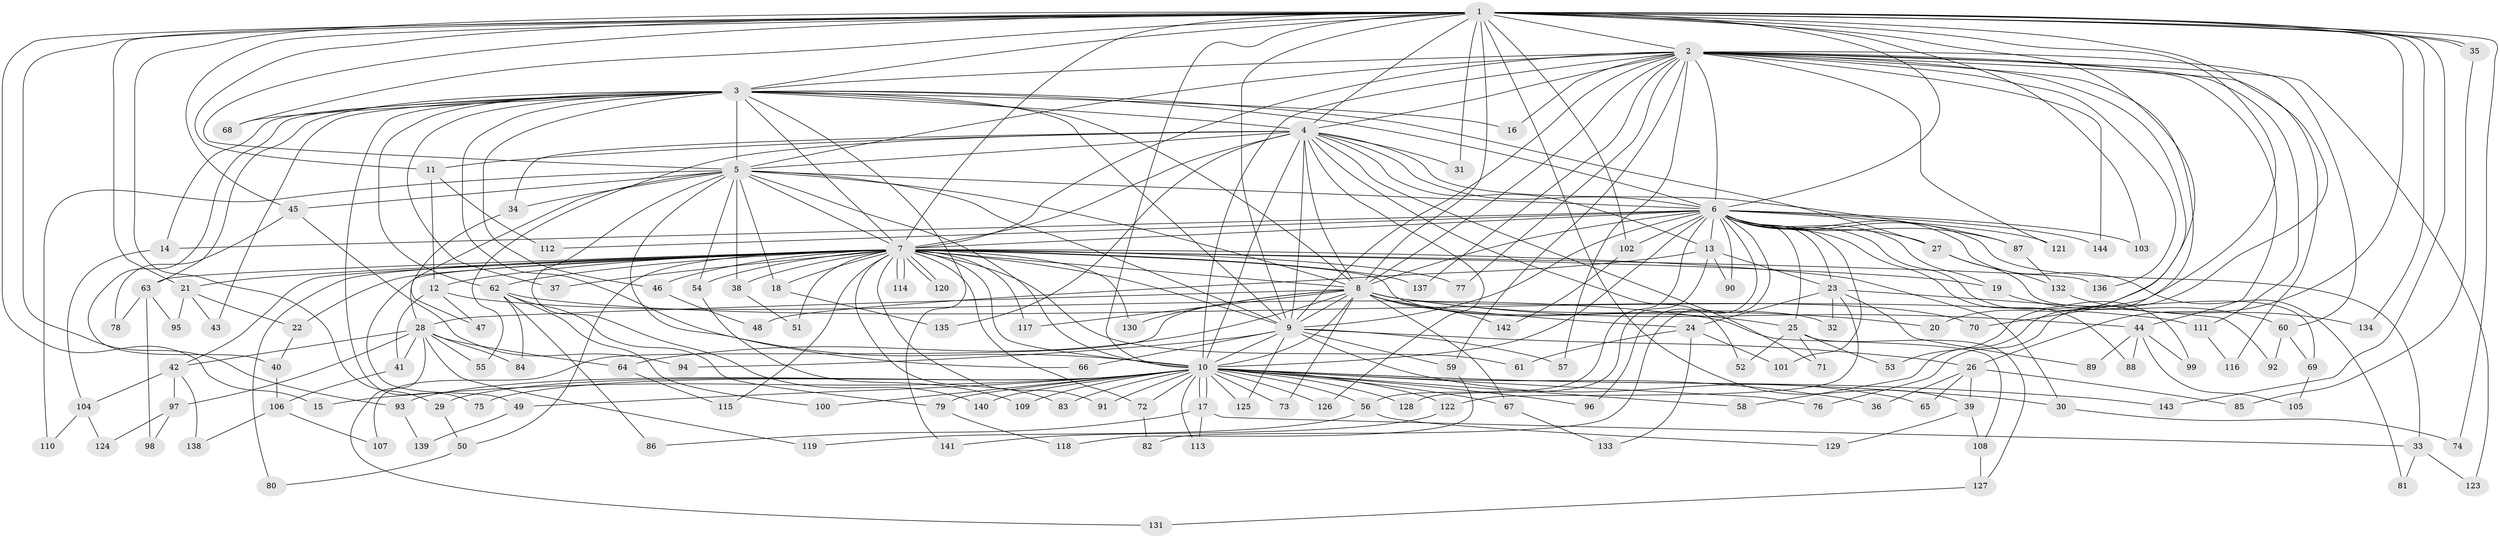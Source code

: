 // coarse degree distribution, {23: 0.023255813953488372, 28: 0.023255813953488372, 12: 0.023255813953488372, 14: 0.023255813953488372, 10: 0.023255813953488372, 19: 0.023255813953488372, 18: 0.023255813953488372, 17: 0.023255813953488372, 4: 0.06976744186046512, 5: 0.06976744186046512, 2: 0.4186046511627907, 3: 0.13953488372093023, 7: 0.023255813953488372, 9: 0.023255813953488372, 1: 0.046511627906976744, 6: 0.023255813953488372}
// Generated by graph-tools (version 1.1) at 2025/17/03/04/25 18:17:48]
// undirected, 144 vertices, 313 edges
graph export_dot {
graph [start="1"]
  node [color=gray90,style=filled];
  1;
  2;
  3;
  4;
  5;
  6;
  7;
  8;
  9;
  10;
  11;
  12;
  13;
  14;
  15;
  16;
  17;
  18;
  19;
  20;
  21;
  22;
  23;
  24;
  25;
  26;
  27;
  28;
  29;
  30;
  31;
  32;
  33;
  34;
  35;
  36;
  37;
  38;
  39;
  40;
  41;
  42;
  43;
  44;
  45;
  46;
  47;
  48;
  49;
  50;
  51;
  52;
  53;
  54;
  55;
  56;
  57;
  58;
  59;
  60;
  61;
  62;
  63;
  64;
  65;
  66;
  67;
  68;
  69;
  70;
  71;
  72;
  73;
  74;
  75;
  76;
  77;
  78;
  79;
  80;
  81;
  82;
  83;
  84;
  85;
  86;
  87;
  88;
  89;
  90;
  91;
  92;
  93;
  94;
  95;
  96;
  97;
  98;
  99;
  100;
  101;
  102;
  103;
  104;
  105;
  106;
  107;
  108;
  109;
  110;
  111;
  112;
  113;
  114;
  115;
  116;
  117;
  118;
  119;
  120;
  121;
  122;
  123;
  124;
  125;
  126;
  127;
  128;
  129;
  130;
  131;
  132;
  133;
  134;
  135;
  136;
  137;
  138;
  139;
  140;
  141;
  142;
  143;
  144;
  1 -- 2;
  1 -- 3;
  1 -- 4;
  1 -- 5;
  1 -- 6;
  1 -- 7;
  1 -- 8;
  1 -- 9;
  1 -- 10;
  1 -- 11;
  1 -- 15;
  1 -- 20;
  1 -- 21;
  1 -- 26;
  1 -- 29;
  1 -- 31;
  1 -- 35;
  1 -- 35;
  1 -- 39;
  1 -- 45;
  1 -- 68;
  1 -- 70;
  1 -- 74;
  1 -- 76;
  1 -- 93;
  1 -- 102;
  1 -- 103;
  1 -- 134;
  1 -- 143;
  2 -- 3;
  2 -- 4;
  2 -- 5;
  2 -- 6;
  2 -- 7;
  2 -- 8;
  2 -- 9;
  2 -- 10;
  2 -- 16;
  2 -- 44;
  2 -- 53;
  2 -- 57;
  2 -- 58;
  2 -- 59;
  2 -- 60;
  2 -- 77;
  2 -- 111;
  2 -- 116;
  2 -- 121;
  2 -- 123;
  2 -- 136;
  2 -- 137;
  2 -- 144;
  3 -- 4;
  3 -- 5;
  3 -- 6;
  3 -- 7;
  3 -- 8;
  3 -- 9;
  3 -- 10;
  3 -- 14;
  3 -- 16;
  3 -- 27;
  3 -- 37;
  3 -- 40;
  3 -- 43;
  3 -- 46;
  3 -- 62;
  3 -- 63;
  3 -- 68;
  3 -- 75;
  3 -- 141;
  4 -- 5;
  4 -- 6;
  4 -- 7;
  4 -- 8;
  4 -- 9;
  4 -- 10;
  4 -- 11;
  4 -- 13;
  4 -- 31;
  4 -- 34;
  4 -- 52;
  4 -- 55;
  4 -- 71;
  4 -- 87;
  4 -- 126;
  4 -- 135;
  5 -- 6;
  5 -- 7;
  5 -- 8;
  5 -- 9;
  5 -- 10;
  5 -- 18;
  5 -- 28;
  5 -- 34;
  5 -- 38;
  5 -- 45;
  5 -- 54;
  5 -- 66;
  5 -- 110;
  5 -- 140;
  6 -- 7;
  6 -- 8;
  6 -- 9;
  6 -- 10;
  6 -- 13;
  6 -- 14;
  6 -- 19;
  6 -- 23;
  6 -- 25;
  6 -- 27;
  6 -- 33;
  6 -- 56;
  6 -- 81;
  6 -- 82;
  6 -- 87;
  6 -- 88;
  6 -- 90;
  6 -- 96;
  6 -- 99;
  6 -- 101;
  6 -- 102;
  6 -- 103;
  6 -- 112;
  6 -- 121;
  6 -- 144;
  7 -- 8;
  7 -- 9;
  7 -- 10;
  7 -- 12;
  7 -- 18;
  7 -- 19;
  7 -- 21;
  7 -- 22;
  7 -- 30;
  7 -- 32;
  7 -- 37;
  7 -- 38;
  7 -- 42;
  7 -- 46;
  7 -- 49;
  7 -- 50;
  7 -- 51;
  7 -- 54;
  7 -- 61;
  7 -- 62;
  7 -- 63;
  7 -- 72;
  7 -- 77;
  7 -- 80;
  7 -- 83;
  7 -- 91;
  7 -- 114;
  7 -- 114;
  7 -- 115;
  7 -- 117;
  7 -- 120;
  7 -- 120;
  7 -- 130;
  7 -- 136;
  7 -- 137;
  8 -- 9;
  8 -- 10;
  8 -- 20;
  8 -- 24;
  8 -- 25;
  8 -- 28;
  8 -- 44;
  8 -- 64;
  8 -- 67;
  8 -- 70;
  8 -- 73;
  8 -- 107;
  8 -- 117;
  8 -- 130;
  8 -- 142;
  9 -- 10;
  9 -- 26;
  9 -- 57;
  9 -- 59;
  9 -- 65;
  9 -- 66;
  9 -- 94;
  9 -- 125;
  10 -- 15;
  10 -- 17;
  10 -- 17;
  10 -- 29;
  10 -- 30;
  10 -- 36;
  10 -- 49;
  10 -- 56;
  10 -- 58;
  10 -- 67;
  10 -- 72;
  10 -- 73;
  10 -- 75;
  10 -- 76;
  10 -- 79;
  10 -- 83;
  10 -- 91;
  10 -- 93;
  10 -- 96;
  10 -- 100;
  10 -- 109;
  10 -- 113;
  10 -- 122;
  10 -- 125;
  10 -- 126;
  10 -- 128;
  10 -- 140;
  10 -- 143;
  11 -- 12;
  11 -- 112;
  12 -- 41;
  12 -- 47;
  12 -- 108;
  13 -- 23;
  13 -- 48;
  13 -- 90;
  13 -- 128;
  14 -- 104;
  17 -- 33;
  17 -- 86;
  17 -- 113;
  18 -- 135;
  19 -- 60;
  21 -- 22;
  21 -- 43;
  21 -- 95;
  22 -- 40;
  23 -- 24;
  23 -- 32;
  23 -- 89;
  23 -- 92;
  23 -- 122;
  24 -- 61;
  24 -- 101;
  24 -- 133;
  25 -- 52;
  25 -- 53;
  25 -- 71;
  25 -- 127;
  26 -- 36;
  26 -- 39;
  26 -- 65;
  26 -- 85;
  27 -- 69;
  27 -- 132;
  28 -- 41;
  28 -- 42;
  28 -- 55;
  28 -- 64;
  28 -- 84;
  28 -- 97;
  28 -- 119;
  28 -- 131;
  29 -- 50;
  30 -- 74;
  33 -- 81;
  33 -- 123;
  34 -- 47;
  35 -- 85;
  38 -- 51;
  39 -- 108;
  39 -- 129;
  40 -- 106;
  41 -- 106;
  42 -- 97;
  42 -- 104;
  42 -- 138;
  44 -- 88;
  44 -- 89;
  44 -- 99;
  44 -- 105;
  45 -- 78;
  45 -- 94;
  46 -- 48;
  49 -- 139;
  50 -- 80;
  54 -- 109;
  56 -- 119;
  56 -- 129;
  59 -- 118;
  60 -- 69;
  60 -- 92;
  62 -- 79;
  62 -- 84;
  62 -- 86;
  62 -- 100;
  62 -- 111;
  63 -- 78;
  63 -- 95;
  63 -- 98;
  64 -- 115;
  67 -- 133;
  69 -- 105;
  72 -- 82;
  79 -- 118;
  87 -- 132;
  93 -- 139;
  97 -- 98;
  97 -- 124;
  102 -- 142;
  104 -- 110;
  104 -- 124;
  106 -- 107;
  106 -- 138;
  108 -- 127;
  111 -- 116;
  122 -- 141;
  127 -- 131;
  132 -- 134;
}
